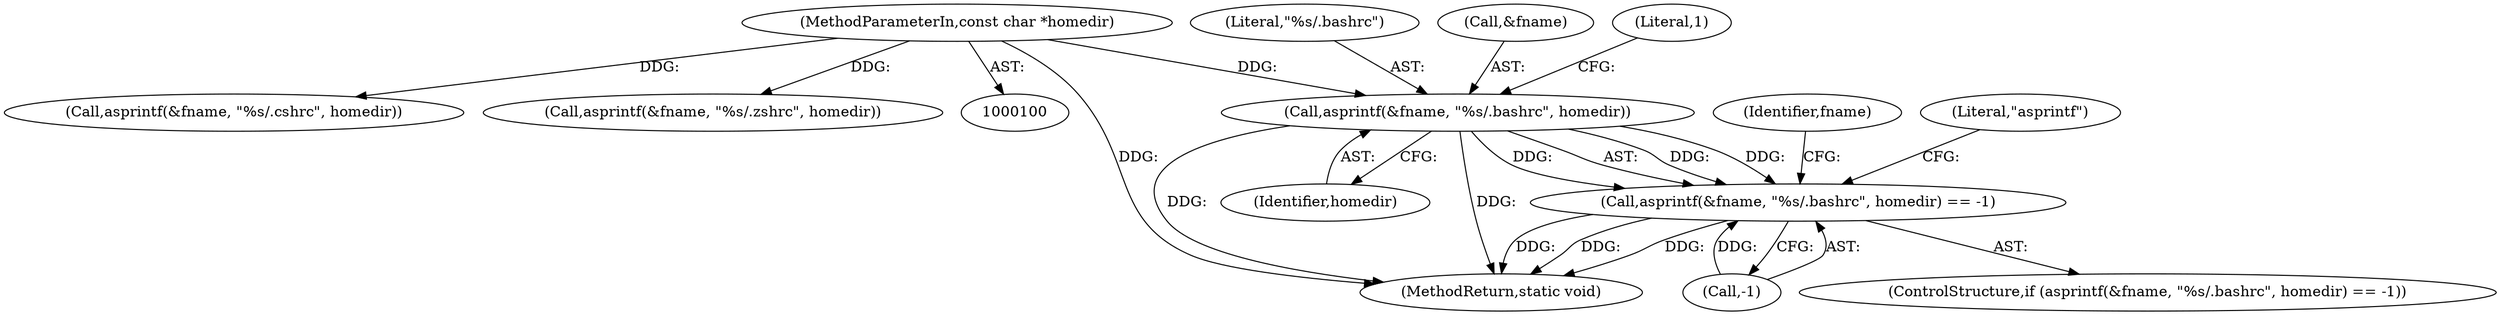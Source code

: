 digraph "0_firejail_38d418505e9ee2d326557e5639e8da49c298858f@API" {
"1000239" [label="(Call,asprintf(&fname, \"%s/.bashrc\", homedir))"];
"1000101" [label="(MethodParameterIn,const char *homedir)"];
"1000238" [label="(Call,asprintf(&fname, \"%s/.bashrc\", homedir) == -1)"];
"1000242" [label="(Literal,\"%s/.bashrc\")"];
"1000275" [label="(MethodReturn,static void)"];
"1000101" [label="(MethodParameterIn,const char *homedir)"];
"1000239" [label="(Call,asprintf(&fname, \"%s/.bashrc\", homedir))"];
"1000189" [label="(Call,asprintf(&fname, \"%s/.cshrc\", homedir))"];
"1000252" [label="(Identifier,fname)"];
"1000237" [label="(ControlStructure,if (asprintf(&fname, \"%s/.bashrc\", homedir) == -1))"];
"1000247" [label="(Literal,\"asprintf\")"];
"1000240" [label="(Call,&fname)"];
"1000243" [label="(Identifier,homedir)"];
"1000128" [label="(Call,asprintf(&fname, \"%s/.zshrc\", homedir))"];
"1000244" [label="(Call,-1)"];
"1000238" [label="(Call,asprintf(&fname, \"%s/.bashrc\", homedir) == -1)"];
"1000245" [label="(Literal,1)"];
"1000239" -> "1000238"  [label="AST: "];
"1000239" -> "1000243"  [label="CFG: "];
"1000240" -> "1000239"  [label="AST: "];
"1000242" -> "1000239"  [label="AST: "];
"1000243" -> "1000239"  [label="AST: "];
"1000245" -> "1000239"  [label="CFG: "];
"1000239" -> "1000275"  [label="DDG: "];
"1000239" -> "1000275"  [label="DDG: "];
"1000239" -> "1000238"  [label="DDG: "];
"1000239" -> "1000238"  [label="DDG: "];
"1000239" -> "1000238"  [label="DDG: "];
"1000101" -> "1000239"  [label="DDG: "];
"1000101" -> "1000100"  [label="AST: "];
"1000101" -> "1000275"  [label="DDG: "];
"1000101" -> "1000128"  [label="DDG: "];
"1000101" -> "1000189"  [label="DDG: "];
"1000238" -> "1000237"  [label="AST: "];
"1000238" -> "1000244"  [label="CFG: "];
"1000244" -> "1000238"  [label="AST: "];
"1000247" -> "1000238"  [label="CFG: "];
"1000252" -> "1000238"  [label="CFG: "];
"1000238" -> "1000275"  [label="DDG: "];
"1000238" -> "1000275"  [label="DDG: "];
"1000238" -> "1000275"  [label="DDG: "];
"1000244" -> "1000238"  [label="DDG: "];
}
